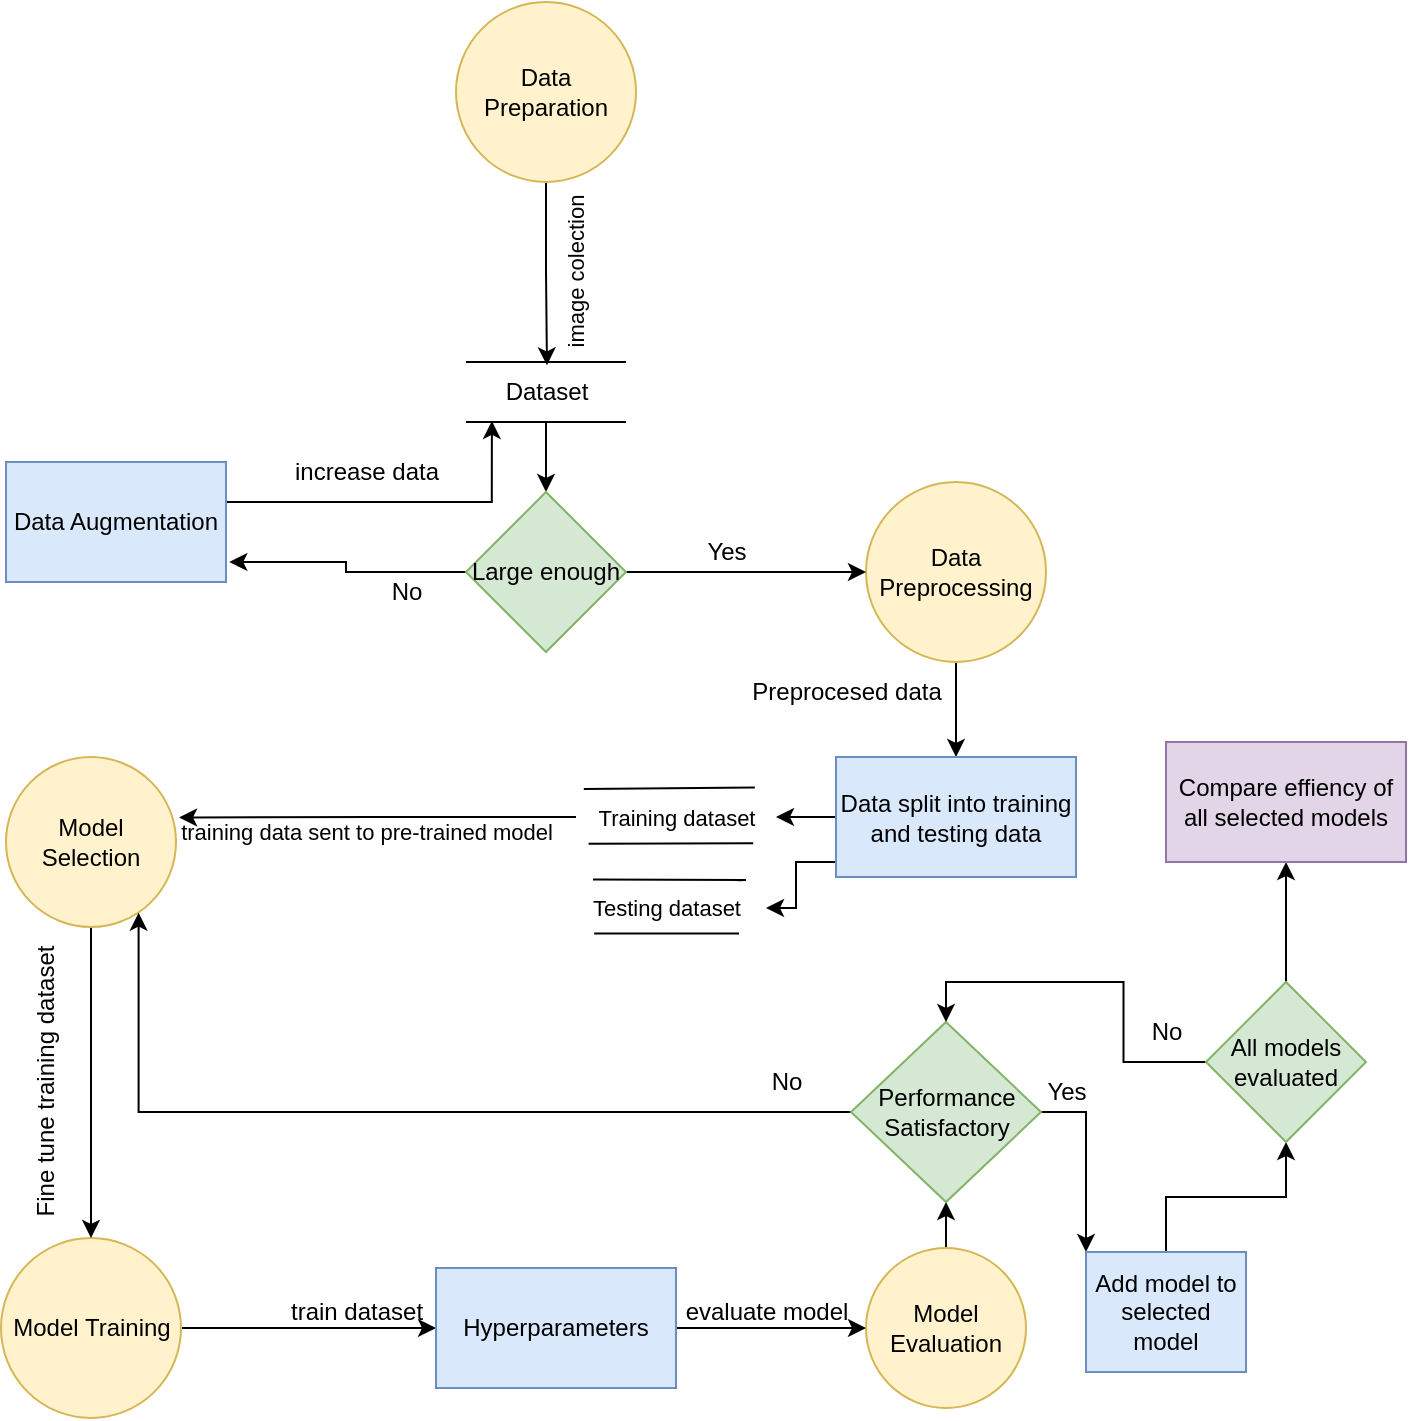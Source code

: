 <mxfile version="21.2.9" type="github">
  <diagram name="Page-1" id="JUzgMOT4VEamZk6PKcLO">
    <mxGraphModel dx="840" dy="1558" grid="1" gridSize="10" guides="1" tooltips="1" connect="1" arrows="1" fold="1" page="1" pageScale="1" pageWidth="850" pageHeight="1100" background="#FFFFFF" math="0" shadow="0">
      <root>
        <mxCell id="0" />
        <mxCell id="1" parent="0" />
        <mxCell id="aPahHmvEMXGQyrWEixuD-22" style="edgeStyle=orthogonalEdgeStyle;rounded=0;orthogonalLoop=1;jettySize=auto;html=1;entryX=0.508;entryY=0.056;entryDx=0;entryDy=0;entryPerimeter=0;" parent="1" source="aPahHmvEMXGQyrWEixuD-1" target="aPahHmvEMXGQyrWEixuD-9" edge="1">
          <mxGeometry relative="1" as="geometry" />
        </mxCell>
        <mxCell id="aPahHmvEMXGQyrWEixuD-1" value="Data Preparation" style="ellipse;whiteSpace=wrap;html=1;aspect=fixed;fillColor=#fff2cc;strokeColor=#d6b656;" parent="1" vertex="1">
          <mxGeometry x="315" y="-80" width="90" height="90" as="geometry" />
        </mxCell>
        <mxCell id="aPahHmvEMXGQyrWEixuD-58" style="edgeStyle=orthogonalEdgeStyle;rounded=0;orthogonalLoop=1;jettySize=auto;html=1;entryX=0;entryY=0.5;entryDx=0;entryDy=0;" parent="1" source="aPahHmvEMXGQyrWEixuD-2" target="aPahHmvEMXGQyrWEixuD-54" edge="1">
          <mxGeometry relative="1" as="geometry" />
        </mxCell>
        <mxCell id="aPahHmvEMXGQyrWEixuD-2" value="Model Training" style="ellipse;whiteSpace=wrap;html=1;aspect=fixed;fillColor=#fff2cc;strokeColor=#d6b656;" parent="1" vertex="1">
          <mxGeometry x="87.5" y="538" width="90" height="90" as="geometry" />
        </mxCell>
        <mxCell id="aPahHmvEMXGQyrWEixuD-42" style="edgeStyle=orthogonalEdgeStyle;rounded=0;orthogonalLoop=1;jettySize=auto;html=1;exitX=0.5;exitY=1;exitDx=0;exitDy=0;entryX=0.5;entryY=0;entryDx=0;entryDy=0;" parent="1" source="aPahHmvEMXGQyrWEixuD-3" target="aPahHmvEMXGQyrWEixuD-34" edge="1">
          <mxGeometry relative="1" as="geometry" />
        </mxCell>
        <mxCell id="aPahHmvEMXGQyrWEixuD-3" value="Data Preprocessing" style="ellipse;whiteSpace=wrap;html=1;aspect=fixed;fillColor=#fff2cc;strokeColor=#d6b656;" parent="1" vertex="1">
          <mxGeometry x="520" y="160" width="90" height="90" as="geometry" />
        </mxCell>
        <mxCell id="aPahHmvEMXGQyrWEixuD-4" value="" style="endArrow=none;html=1;rounded=0;" parent="1" edge="1">
          <mxGeometry width="50" height="50" relative="1" as="geometry">
            <mxPoint x="320" y="100" as="sourcePoint" />
            <mxPoint x="400" y="100" as="targetPoint" />
          </mxGeometry>
        </mxCell>
        <mxCell id="aPahHmvEMXGQyrWEixuD-5" value="" style="endArrow=none;html=1;rounded=0;" parent="1" edge="1">
          <mxGeometry width="50" height="50" relative="1" as="geometry">
            <mxPoint x="320" y="130" as="sourcePoint" />
            <mxPoint x="400" y="130" as="targetPoint" />
            <Array as="points">
              <mxPoint x="350" y="130" />
            </Array>
          </mxGeometry>
        </mxCell>
        <mxCell id="aPahHmvEMXGQyrWEixuD-62" style="edgeStyle=orthogonalEdgeStyle;rounded=0;orthogonalLoop=1;jettySize=auto;html=1;exitX=0.5;exitY=0;exitDx=0;exitDy=0;entryX=0.5;entryY=1;entryDx=0;entryDy=0;" parent="1" source="aPahHmvEMXGQyrWEixuD-6" target="aPahHmvEMXGQyrWEixuD-61" edge="1">
          <mxGeometry relative="1" as="geometry" />
        </mxCell>
        <mxCell id="aPahHmvEMXGQyrWEixuD-6" value="Model Evaluation" style="ellipse;whiteSpace=wrap;html=1;aspect=fixed;fillColor=#fff2cc;strokeColor=#d6b656;" parent="1" vertex="1">
          <mxGeometry x="520" y="543" width="80" height="80" as="geometry" />
        </mxCell>
        <mxCell id="aPahHmvEMXGQyrWEixuD-21" style="edgeStyle=orthogonalEdgeStyle;rounded=0;orthogonalLoop=1;jettySize=auto;html=1;entryX=0.5;entryY=0;entryDx=0;entryDy=0;" parent="1" source="aPahHmvEMXGQyrWEixuD-9" target="aPahHmvEMXGQyrWEixuD-11" edge="1">
          <mxGeometry relative="1" as="geometry" />
        </mxCell>
        <mxCell id="aPahHmvEMXGQyrWEixuD-9" value="Dataset" style="text;html=1;align=center;verticalAlign=middle;resizable=0;points=[];autosize=1;strokeColor=none;fillColor=none;" parent="1" vertex="1">
          <mxGeometry x="330" y="100" width="60" height="30" as="geometry" />
        </mxCell>
        <mxCell id="aPahHmvEMXGQyrWEixuD-31" style="edgeStyle=orthogonalEdgeStyle;rounded=0;orthogonalLoop=1;jettySize=auto;html=1;exitX=0;exitY=0.5;exitDx=0;exitDy=0;entryX=1.015;entryY=0.833;entryDx=0;entryDy=0;entryPerimeter=0;" parent="1" source="aPahHmvEMXGQyrWEixuD-11" target="aPahHmvEMXGQyrWEixuD-27" edge="1">
          <mxGeometry relative="1" as="geometry" />
        </mxCell>
        <mxCell id="aPahHmvEMXGQyrWEixuD-40" style="edgeStyle=orthogonalEdgeStyle;rounded=0;orthogonalLoop=1;jettySize=auto;html=1;exitX=1;exitY=0.5;exitDx=0;exitDy=0;" parent="1" source="aPahHmvEMXGQyrWEixuD-11" target="aPahHmvEMXGQyrWEixuD-3" edge="1">
          <mxGeometry relative="1" as="geometry" />
        </mxCell>
        <mxCell id="aPahHmvEMXGQyrWEixuD-11" value="Large enough" style="rhombus;whiteSpace=wrap;html=1;fillColor=#d5e8d4;strokeColor=#82b366;" parent="1" vertex="1">
          <mxGeometry x="320" y="165" width="80" height="80" as="geometry" />
        </mxCell>
        <mxCell id="aPahHmvEMXGQyrWEixuD-23" value="No" style="text;html=1;align=center;verticalAlign=middle;resizable=0;points=[];autosize=1;strokeColor=none;fillColor=none;" parent="1" vertex="1">
          <mxGeometry x="270" y="200" width="40" height="30" as="geometry" />
        </mxCell>
        <mxCell id="aPahHmvEMXGQyrWEixuD-24" value="Yes" style="text;html=1;align=center;verticalAlign=middle;resizable=0;points=[];autosize=1;strokeColor=none;fillColor=none;" parent="1" vertex="1">
          <mxGeometry x="430" y="180" width="40" height="30" as="geometry" />
        </mxCell>
        <mxCell id="aPahHmvEMXGQyrWEixuD-25" value="&lt;font style=&quot;font-size: 11px;&quot;&gt;image colection&lt;/font&gt;" style="text;html=1;align=center;verticalAlign=middle;resizable=0;points=[];autosize=1;strokeColor=none;fillColor=none;rotation=-90;" parent="1" vertex="1">
          <mxGeometry x="325" y="40" width="100" height="30" as="geometry" />
        </mxCell>
        <mxCell id="aPahHmvEMXGQyrWEixuD-26" value="&lt;font style=&quot;font-size: 12px;&quot;&gt;increase data&lt;/font&gt;" style="text;html=1;align=center;verticalAlign=middle;resizable=0;points=[];autosize=1;strokeColor=none;fillColor=none;" parent="1" vertex="1">
          <mxGeometry x="220" y="140" width="100" height="30" as="geometry" />
        </mxCell>
        <mxCell id="aPahHmvEMXGQyrWEixuD-32" style="edgeStyle=orthogonalEdgeStyle;rounded=0;orthogonalLoop=1;jettySize=auto;html=1;entryX=0.049;entryY=0.982;entryDx=0;entryDy=0;entryPerimeter=0;" parent="1" source="aPahHmvEMXGQyrWEixuD-27" target="aPahHmvEMXGQyrWEixuD-9" edge="1">
          <mxGeometry relative="1" as="geometry">
            <Array as="points">
              <mxPoint x="333" y="170" />
            </Array>
          </mxGeometry>
        </mxCell>
        <mxCell id="aPahHmvEMXGQyrWEixuD-27" value="Data Augmentation" style="rounded=0;whiteSpace=wrap;html=1;fillColor=#dae8fc;strokeColor=#6c8ebf;" parent="1" vertex="1">
          <mxGeometry x="90" y="150" width="110" height="60" as="geometry" />
        </mxCell>
        <mxCell id="pgtKhPbvABp0myRpw8ew-6" style="edgeStyle=orthogonalEdgeStyle;rounded=0;orthogonalLoop=1;jettySize=auto;html=1;" edge="1" parent="1" source="aPahHmvEMXGQyrWEixuD-34" target="pgtKhPbvABp0myRpw8ew-4">
          <mxGeometry relative="1" as="geometry" />
        </mxCell>
        <mxCell id="pgtKhPbvABp0myRpw8ew-13" style="edgeStyle=orthogonalEdgeStyle;rounded=0;orthogonalLoop=1;jettySize=auto;html=1;" edge="1" parent="1" source="aPahHmvEMXGQyrWEixuD-34" target="pgtKhPbvABp0myRpw8ew-8">
          <mxGeometry relative="1" as="geometry">
            <Array as="points">
              <mxPoint x="485" y="350" />
              <mxPoint x="485" y="373" />
            </Array>
          </mxGeometry>
        </mxCell>
        <mxCell id="aPahHmvEMXGQyrWEixuD-34" value="Data split into training and testing data" style="rounded=0;whiteSpace=wrap;html=1;fillColor=#dae8fc;strokeColor=#6c8ebf;" parent="1" vertex="1">
          <mxGeometry x="505" y="297.5" width="120" height="60" as="geometry" />
        </mxCell>
        <mxCell id="aPahHmvEMXGQyrWEixuD-37" value="Preprocesed data" style="text;html=1;align=center;verticalAlign=middle;resizable=0;points=[];autosize=1;strokeColor=none;fillColor=none;" parent="1" vertex="1">
          <mxGeometry x="450" y="250" width="120" height="30" as="geometry" />
        </mxCell>
        <mxCell id="aPahHmvEMXGQyrWEixuD-51" style="edgeStyle=orthogonalEdgeStyle;rounded=0;orthogonalLoop=1;jettySize=auto;html=1;entryX=0.5;entryY=0;entryDx=0;entryDy=0;" parent="1" source="aPahHmvEMXGQyrWEixuD-7" target="aPahHmvEMXGQyrWEixuD-2" edge="1">
          <mxGeometry relative="1" as="geometry" />
        </mxCell>
        <mxCell id="aPahHmvEMXGQyrWEixuD-7" value="Model Selection" style="ellipse;whiteSpace=wrap;html=1;aspect=fixed;fillColor=#fff2cc;strokeColor=#d6b656;" parent="1" vertex="1">
          <mxGeometry x="90" y="297.5" width="85" height="85" as="geometry" />
        </mxCell>
        <mxCell id="aPahHmvEMXGQyrWEixuD-49" value="&lt;font style=&quot;font-size: 11px;&quot;&gt;training data sent to pre-trained model&lt;/font&gt;" style="text;html=1;align=center;verticalAlign=middle;resizable=0;points=[];autosize=1;strokeColor=none;fillColor=none;" parent="1" vertex="1">
          <mxGeometry x="165" y="320" width="210" height="30" as="geometry" />
        </mxCell>
        <mxCell id="aPahHmvEMXGQyrWEixuD-53" value="Fine tune training dataset" style="text;html=1;align=center;verticalAlign=middle;resizable=0;points=[];autosize=1;strokeColor=none;fillColor=none;rotation=-90;" parent="1" vertex="1">
          <mxGeometry x="30" y="445" width="160" height="30" as="geometry" />
        </mxCell>
        <mxCell id="aPahHmvEMXGQyrWEixuD-55" style="edgeStyle=orthogonalEdgeStyle;rounded=0;orthogonalLoop=1;jettySize=auto;html=1;entryX=0;entryY=0.5;entryDx=0;entryDy=0;" parent="1" source="aPahHmvEMXGQyrWEixuD-54" target="aPahHmvEMXGQyrWEixuD-6" edge="1">
          <mxGeometry relative="1" as="geometry" />
        </mxCell>
        <mxCell id="aPahHmvEMXGQyrWEixuD-54" value="Hyperparameters" style="rounded=0;whiteSpace=wrap;html=1;fillColor=#dae8fc;strokeColor=#6c8ebf;" parent="1" vertex="1">
          <mxGeometry x="305" y="553" width="120" height="60" as="geometry" />
        </mxCell>
        <mxCell id="aPahHmvEMXGQyrWEixuD-59" value="train dataset" style="text;html=1;align=center;verticalAlign=middle;resizable=0;points=[];autosize=1;strokeColor=none;fillColor=none;" parent="1" vertex="1">
          <mxGeometry x="220" y="560" width="90" height="30" as="geometry" />
        </mxCell>
        <mxCell id="aPahHmvEMXGQyrWEixuD-60" value="evaluate model" style="text;html=1;align=center;verticalAlign=middle;resizable=0;points=[];autosize=1;strokeColor=none;fillColor=none;" parent="1" vertex="1">
          <mxGeometry x="420" y="560" width="100" height="30" as="geometry" />
        </mxCell>
        <mxCell id="aPahHmvEMXGQyrWEixuD-64" style="edgeStyle=orthogonalEdgeStyle;rounded=0;orthogonalLoop=1;jettySize=auto;html=1;entryX=0.78;entryY=0.916;entryDx=0;entryDy=0;entryPerimeter=0;" parent="1" source="aPahHmvEMXGQyrWEixuD-61" target="aPahHmvEMXGQyrWEixuD-7" edge="1">
          <mxGeometry relative="1" as="geometry" />
        </mxCell>
        <mxCell id="aPahHmvEMXGQyrWEixuD-80" style="edgeStyle=orthogonalEdgeStyle;rounded=0;orthogonalLoop=1;jettySize=auto;html=1;entryX=0;entryY=0;entryDx=0;entryDy=0;" parent="1" source="aPahHmvEMXGQyrWEixuD-61" target="aPahHmvEMXGQyrWEixuD-70" edge="1">
          <mxGeometry relative="1" as="geometry" />
        </mxCell>
        <mxCell id="aPahHmvEMXGQyrWEixuD-61" value="Performance Satisfactory" style="rhombus;whiteSpace=wrap;html=1;fillColor=#d5e8d4;strokeColor=#82b366;" parent="1" vertex="1">
          <mxGeometry x="512.5" y="430" width="95" height="90" as="geometry" />
        </mxCell>
        <mxCell id="aPahHmvEMXGQyrWEixuD-65" value="No" style="text;html=1;align=center;verticalAlign=middle;resizable=0;points=[];autosize=1;strokeColor=none;fillColor=none;" parent="1" vertex="1">
          <mxGeometry x="460" y="445" width="40" height="30" as="geometry" />
        </mxCell>
        <mxCell id="aPahHmvEMXGQyrWEixuD-67" value="Yes" style="text;html=1;align=center;verticalAlign=middle;resizable=0;points=[];autosize=1;strokeColor=none;fillColor=none;" parent="1" vertex="1">
          <mxGeometry x="600" y="450" width="40" height="30" as="geometry" />
        </mxCell>
        <mxCell id="aPahHmvEMXGQyrWEixuD-76" style="edgeStyle=orthogonalEdgeStyle;rounded=0;orthogonalLoop=1;jettySize=auto;html=1;entryX=0.5;entryY=1;entryDx=0;entryDy=0;" parent="1" source="aPahHmvEMXGQyrWEixuD-70" target="aPahHmvEMXGQyrWEixuD-74" edge="1">
          <mxGeometry relative="1" as="geometry">
            <mxPoint x="730" y="520" as="targetPoint" />
          </mxGeometry>
        </mxCell>
        <mxCell id="aPahHmvEMXGQyrWEixuD-70" value="Add model to selected model" style="rounded=0;whiteSpace=wrap;html=1;fillColor=#dae8fc;strokeColor=#6c8ebf;" parent="1" vertex="1">
          <mxGeometry x="630" y="545" width="80" height="60" as="geometry" />
        </mxCell>
        <mxCell id="aPahHmvEMXGQyrWEixuD-78" style="edgeStyle=orthogonalEdgeStyle;rounded=0;orthogonalLoop=1;jettySize=auto;html=1;entryX=0.5;entryY=0;entryDx=0;entryDy=0;" parent="1" source="aPahHmvEMXGQyrWEixuD-74" target="aPahHmvEMXGQyrWEixuD-61" edge="1">
          <mxGeometry relative="1" as="geometry" />
        </mxCell>
        <mxCell id="aPahHmvEMXGQyrWEixuD-86" style="edgeStyle=orthogonalEdgeStyle;rounded=0;orthogonalLoop=1;jettySize=auto;html=1;entryX=0.5;entryY=1;entryDx=0;entryDy=0;" parent="1" source="aPahHmvEMXGQyrWEixuD-74" target="aPahHmvEMXGQyrWEixuD-84" edge="1">
          <mxGeometry relative="1" as="geometry" />
        </mxCell>
        <mxCell id="aPahHmvEMXGQyrWEixuD-74" value="All models evaluated" style="rhombus;whiteSpace=wrap;html=1;fillColor=#d5e8d4;strokeColor=#82b366;" parent="1" vertex="1">
          <mxGeometry x="690" y="410" width="80" height="80" as="geometry" />
        </mxCell>
        <mxCell id="aPahHmvEMXGQyrWEixuD-84" value="Compare effiency of all selected models" style="whiteSpace=wrap;html=1;fillColor=#e1d5e7;strokeColor=#9673a6;" parent="1" vertex="1">
          <mxGeometry x="670" y="290" width="120" height="60" as="geometry" />
        </mxCell>
        <mxCell id="aPahHmvEMXGQyrWEixuD-85" value="No" style="text;html=1;align=center;verticalAlign=middle;resizable=0;points=[];autosize=1;strokeColor=none;fillColor=none;" parent="1" vertex="1">
          <mxGeometry x="650" y="420" width="40" height="30" as="geometry" />
        </mxCell>
        <mxCell id="pgtKhPbvABp0myRpw8ew-2" value="" style="endArrow=none;html=1;rounded=0;entryX=0.894;entryY=0.008;entryDx=0;entryDy=0;entryPerimeter=0;exitX=0.039;exitY=0.033;exitDx=0;exitDy=0;exitPerimeter=0;" edge="1" parent="1" source="pgtKhPbvABp0myRpw8ew-4" target="pgtKhPbvABp0myRpw8ew-4">
          <mxGeometry width="50" height="50" relative="1" as="geometry">
            <mxPoint x="347.5" y="390" as="sourcePoint" />
            <mxPoint x="429" y="387" as="targetPoint" />
          </mxGeometry>
        </mxCell>
        <mxCell id="pgtKhPbvABp0myRpw8ew-3" value="" style="endArrow=none;html=1;rounded=0;entryX=0.886;entryY=0.937;entryDx=0;entryDy=0;entryPerimeter=0;exitX=0.063;exitY=0.947;exitDx=0;exitDy=0;exitPerimeter=0;" edge="1" parent="1" source="pgtKhPbvABp0myRpw8ew-4" target="pgtKhPbvABp0myRpw8ew-4">
          <mxGeometry width="50" height="50" relative="1" as="geometry">
            <mxPoint x="360" y="409.52" as="sourcePoint" />
            <mxPoint x="420" y="409.52" as="targetPoint" />
          </mxGeometry>
        </mxCell>
        <mxCell id="pgtKhPbvABp0myRpw8ew-5" style="edgeStyle=orthogonalEdgeStyle;rounded=0;orthogonalLoop=1;jettySize=auto;html=1;entryX=1.018;entryY=0.356;entryDx=0;entryDy=0;entryPerimeter=0;" edge="1" parent="1" source="pgtKhPbvABp0myRpw8ew-4" target="aPahHmvEMXGQyrWEixuD-7">
          <mxGeometry relative="1" as="geometry" />
        </mxCell>
        <mxCell id="pgtKhPbvABp0myRpw8ew-4" value="&lt;font style=&quot;font-size: 11px;&quot;&gt;Training dataset&lt;/font&gt;" style="text;html=1;align=center;verticalAlign=middle;resizable=0;points=[];autosize=1;strokeColor=none;fillColor=none;" vertex="1" parent="1">
          <mxGeometry x="375" y="312.5" width="100" height="30" as="geometry" />
        </mxCell>
        <mxCell id="pgtKhPbvABp0myRpw8ew-8" value="&lt;font style=&quot;font-size: 11px;&quot;&gt;Testing dataset&lt;/font&gt;" style="text;html=1;align=center;verticalAlign=middle;resizable=0;points=[];autosize=1;strokeColor=none;fillColor=none;" vertex="1" parent="1">
          <mxGeometry x="370" y="357.5" width="100" height="30" as="geometry" />
        </mxCell>
        <mxCell id="pgtKhPbvABp0myRpw8ew-9" value="" style="endArrow=none;html=1;rounded=0;entryX=0.859;entryY=0.055;entryDx=0;entryDy=0;entryPerimeter=0;exitX=0.135;exitY=0.041;exitDx=0;exitDy=0;exitPerimeter=0;" edge="1" parent="1" source="pgtKhPbvABp0myRpw8ew-8" target="pgtKhPbvABp0myRpw8ew-8">
          <mxGeometry width="50" height="50" relative="1" as="geometry">
            <mxPoint x="320" y="450" as="sourcePoint" />
            <mxPoint x="370" y="400" as="targetPoint" />
            <Array as="points">
              <mxPoint x="460" y="359" />
            </Array>
          </mxGeometry>
        </mxCell>
        <mxCell id="pgtKhPbvABp0myRpw8ew-10" value="" style="endArrow=none;html=1;rounded=0;entryX=0.865;entryY=0.942;entryDx=0;entryDy=0;entryPerimeter=0;exitX=0.141;exitY=0.942;exitDx=0;exitDy=0;exitPerimeter=0;" edge="1" parent="1" source="pgtKhPbvABp0myRpw8ew-8" target="pgtKhPbvABp0myRpw8ew-8">
          <mxGeometry width="50" height="50" relative="1" as="geometry">
            <mxPoint x="380" y="386" as="sourcePoint" />
            <mxPoint x="470" y="383" as="targetPoint" />
          </mxGeometry>
        </mxCell>
      </root>
    </mxGraphModel>
  </diagram>
</mxfile>
